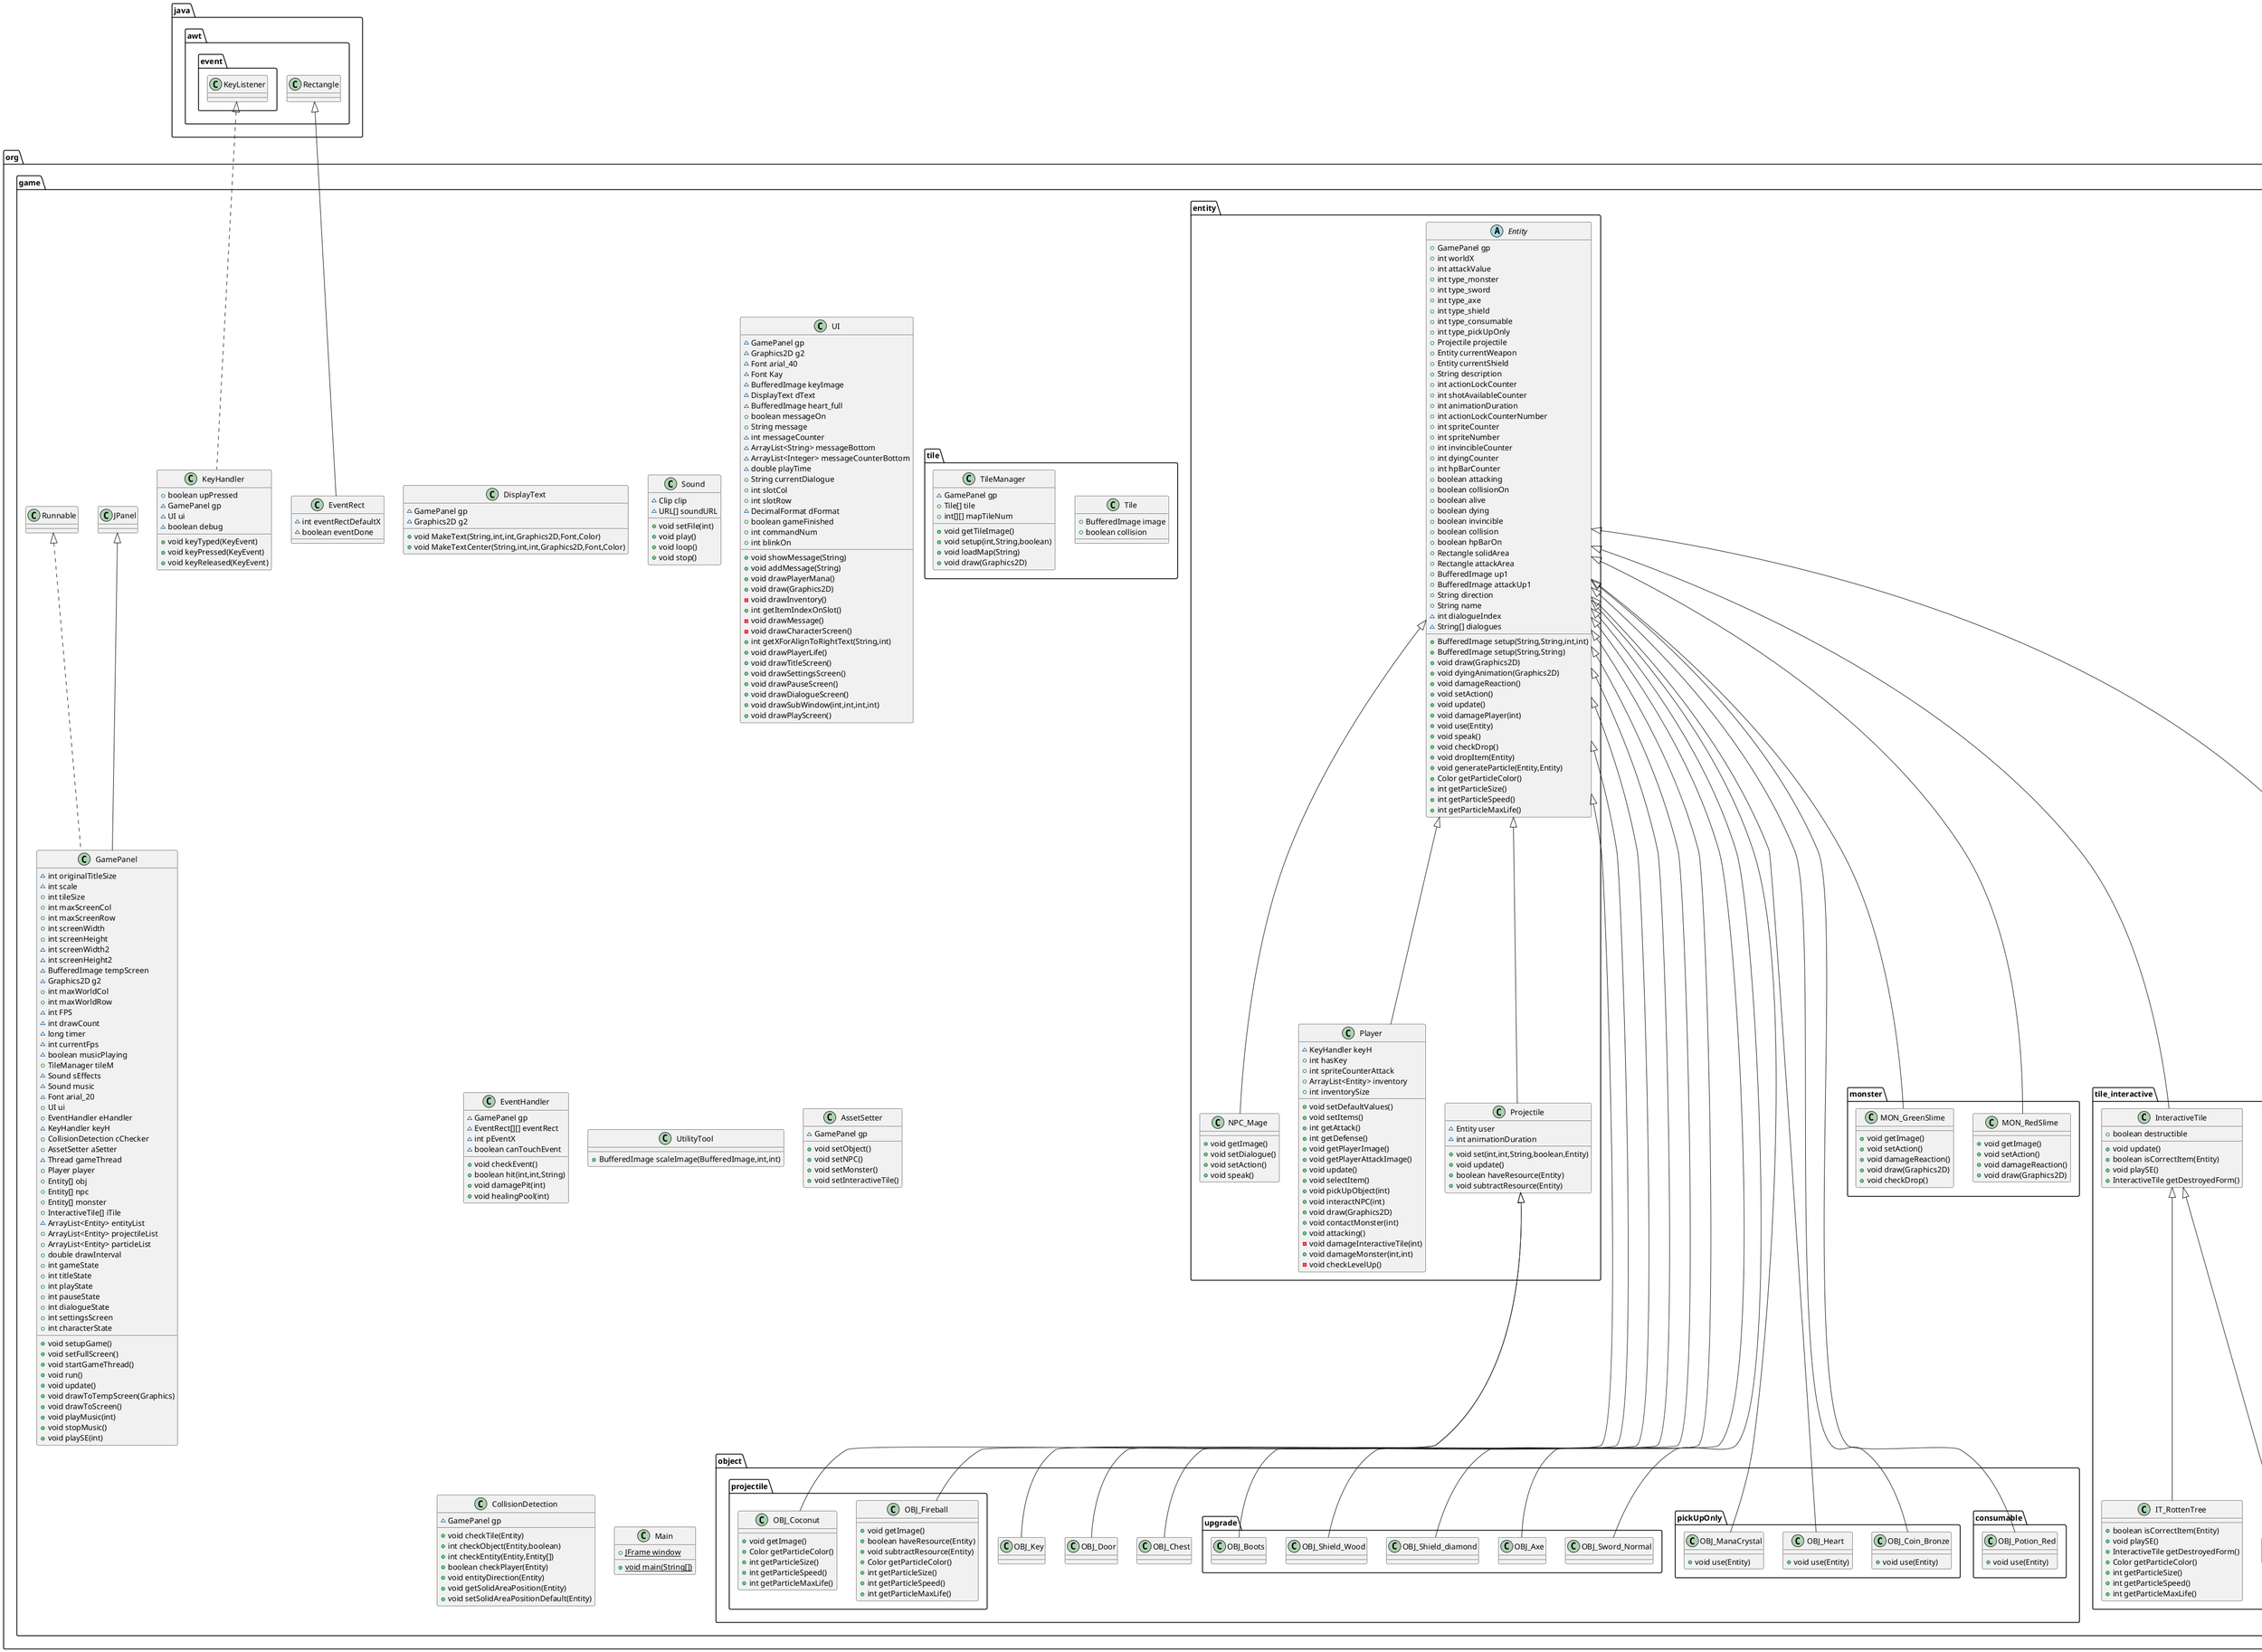 @startuml
class org.game.object.OBJ_Key {
}
abstract class org.game.entity.Entity {
+ GamePanel gp
+ int worldX
+ int attackValue
+ int type_monster
+ int type_sword
+ int type_axe
+ int type_shield
+ int type_consumable
+ int type_pickUpOnly
+ Projectile projectile
+ Entity currentWeapon
+ Entity currentShield
+ String description
+ int actionLockCounter
+ int shotAvailableCounter
+ int animationDuration
+ int actionLockCounterNumber
+ int spriteCounter
+ int spriteNumber
+ int invincibleCounter
+ int dyingCounter
+ int hpBarCounter
+ boolean attacking
+ boolean collisionOn
+ boolean alive
+ boolean dying
+ boolean invincible
+ boolean collision
+ boolean hpBarOn
+ Rectangle solidArea
+ Rectangle attackArea
+ BufferedImage up1
+ BufferedImage attackUp1
+ String direction
+ String name
~ int dialogueIndex
~ String[] dialogues
+ BufferedImage setup(String,String,int,int)
+ BufferedImage setup(String,String)
+ void draw(Graphics2D)
+ void dyingAnimation(Graphics2D)
+ void damageReaction()
+ void setAction()
+ void update()
+ void damagePlayer(int)
+ void use(Entity)
+ void speak()
+ void checkDrop()
+ void dropItem(Entity)
+ void generateParticle(Entity,Entity)
+ Color getParticleColor()
+ int getParticleSize()
+ int getParticleSpeed()
+ int getParticleMaxLife()
}
class org.game.DisplayText {
~ GamePanel gp
~ Graphics2D g2
+ void MakeText(String,int,int,Graphics2D,Font,Color)
+ void MakeTextCenter(String,int,int,Graphics2D,Font,Color)
}
class org.game.object.upgrade.OBJ_Boots {
}
class org.game.object.OBJ_Door {
}
class org.game.object.projectile.OBJ_Fireball {
+ void getImage()
+ boolean haveResource(Entity)
+ void subtractResource(Entity)
+ Color getParticleColor()
+ int getParticleSize()
+ int getParticleSpeed()
+ int getParticleMaxLife()
}
class org.game.tile.Tile {
+ BufferedImage image
+ boolean collision
}
class org.game.Sound {
~ Clip clip
~ URL[] soundURL
+ void setFile(int)
+ void play()
+ void loop()
+ void stop()
}
class org.game.UI {
~ GamePanel gp
~ Graphics2D g2
~ Font arial_40
~ Font Kay
~ BufferedImage keyImage
~ DisplayText dText
~ BufferedImage heart_full
+ boolean messageOn
+ String message
~ int messageCounter
~ ArrayList<String> messageBottom
~ ArrayList<Integer> messageCounterBottom
~ double playTime
+ String currentDialogue
+ int slotCol
+ int slotRow
~ DecimalFormat dFormat
+ boolean gameFinished
+ int commandNum
+ int blinkOn
+ void showMessage(String)
+ void addMessage(String)
+ void drawPlayerMana()
+ void draw(Graphics2D)
- void drawInventory()
+ int getItemIndexOnSlot()
- void drawMessage()
- void drawCharacterScreen()
+ int getXForAlignToRightText(String,int)
+ void drawPlayerLife()
+ void drawTitleScreen()
+ void drawSettingsScreen()
+ void drawPauseScreen()
+ void drawDialogueScreen()
+ void drawSubWindow(int,int,int,int)
+ void drawPlayScreen()
}
class org.game.EventHandler {
~ GamePanel gp
~ EventRect[][] eventRect
~ int pEventX
~ boolean canTouchEvent
+ void checkEvent()
+ boolean hit(int,int,String)
+ void damagePit(int)
+ void healingPool(int)
}
class org.game.monster.MON_RedSlime {
+ void getImage()
+ void setAction()
+ void damageReaction()
+ void draw(Graphics2D)
}
class org.game.object.upgrade.OBJ_Shield_Wood {
}
class org.game.object.OBJ_Chest {
}
class org.game.tile_interactive.IT_RottenTree {
+ boolean isCorrectItem(Entity)
+ void playSE()
+ InteractiveTile getDestroyedForm()
+ Color getParticleColor()
+ int getParticleSize()
+ int getParticleSpeed()
+ int getParticleMaxLife()
}
class org.game.object.upgrade.OBJ_Shield_diamond {
}
class org.game.UtilityTool {
+ BufferedImage scaleImage(BufferedImage,int,int)
}
class org.game.object.pickUpOnly.OBJ_ManaCrystal {
+ void use(Entity)
}
class org.game.entity.NPC_Mage {
+ void getImage()
+ void setDialogue()
+ void setAction()
+ void speak()
}
class org.game.object.upgrade.OBJ_Axe {
}
class org.game.tile_interactive.InteractiveTile {
+ boolean destructible
+ void update()
+ boolean isCorrectItem(Entity)
+ void playSE()
+ InteractiveTile getDestroyedForm()
}
class org.game.tile.TileManager {
~ GamePanel gp
+ Tile[] tile
+ int[][] mapTileNum
+ void getTileImage()
+ void setup(int,String,boolean)
+ void loadMap(String)
+ void draw(Graphics2D)
}
class org.game.object.consumable.OBJ_Potion_Red {
+ void use(Entity)
}
class org.game.object.projectile.OBJ_Coconut {
+ void getImage()
+ Color getParticleColor()
+ int getParticleSize()
+ int getParticleSpeed()
+ int getParticleMaxLife()
}
class org.game.AssetSetter {
~ GamePanel gp
+ void setObject()
+ void setNPC()
+ void setMonster()
+ void setInteractiveTile()
}
class org.game.tile_interactive.IT_Trunk {
}
class org.game.monster.MON_GreenSlime {
+ void getImage()
+ void setAction()
+ void damageReaction()
+ void draw(Graphics2D)
+ void checkDrop()
}
class org.game.EventRect {
~ int eventRectDefaultX
~ boolean eventDone
}
class org.game.entity.Player {
~ KeyHandler keyH
+ int hasKey
+ int spriteCounterAttack
+ ArrayList<Entity> inventory
+ int inventorySize
+ void setDefaultValues()
+ void setItems()
+ int getAttack()
+ int getDefense()
+ void getPlayerImage()
+ void getPlayerAttackImage()
+ void update()
+ void selectItem()
+ void pickUpObject(int)
+ void interactNPC(int)
+ void draw(Graphics2D)
+ void contactMonster(int)
+ void attacking()
- void damageInteractiveTile(int)
+ void damageMonster(int,int)
- void checkLevelUp()
}
class org.game.entity.Projectile {
~ Entity user
~ int animationDuration
+ void set(int,int,String,boolean,Entity)
+ void update()
+ boolean haveResource(Entity)
+ void subtractResource(Entity)
}
class org.game.KeyHandler {
+ boolean upPressed
~ GamePanel gp
~ UI ui
~ boolean debug
+ void keyTyped(KeyEvent)
+ void keyPressed(KeyEvent)
+ void keyReleased(KeyEvent)
}
class org.game.CollisionDetection {
~ GamePanel gp
+ void checkTile(Entity)
+ int checkObject(Entity,boolean)
+ int checkEntity(Entity,Entity[])
+ boolean checkPlayer(Entity)
+ void entityDirection(Entity)
+ void getSolidAreaPosition(Entity)
+ void setSolidAreaPositionDefault(Entity)
}
class org.game.GamePanel {
~ int originalTitleSize
~ int scale
+ int tileSize
+ int maxScreenCol
+ int maxScreenRow
+ int screenWidth
+ int screenHeight
~ int screenWidth2
~ int screenHeight2
~ BufferedImage tempScreen
~ Graphics2D g2
+ int maxWorldCol
+ int maxWorldRow
~ int FPS
~ int drawCount
~ long timer
~ int currentFps
~ boolean musicPlaying
+ TileManager tileM
~ Sound sEffects
~ Sound music
~ Font arial_20
+ UI ui
+ EventHandler eHandler
~ KeyHandler keyH
+ CollisionDetection cChecker
+ AssetSetter aSetter
~ Thread gameThread
+ Player player
+ Entity[] obj
+ Entity[] npc
+ Entity[] monster
+ InteractiveTile[] iTile
~ ArrayList<Entity> entityList
+ ArrayList<Entity> projectileList
+ ArrayList<Entity> particleList
+ double drawInterval
+ int gameState
+ int titleState
+ int playState
+ int pauseState
+ int dialogueState
+ int settingsScreen
+ int characterState
+ void setupGame()
+ void setFullScreen()
+ void startGameThread()
+ void run()
+ void update()
+ void drawToTempScreen(Graphics)
+ void drawToScreen()
+ void playMusic(int)
+ void stopMusic()
+ void playSE(int)
}
class org.game.object.pickUpOnly.OBJ_Heart {
+ void use(Entity)
}
class org.game.Main {
+ {static} JFrame window
+ {static} void main(String[])
}
class org.game.object.pickUpOnly.OBJ_Coin_Bronze {
+ void use(Entity)
}
class org.game.particle.Particle {
~ Entity generator
~ Color color
~ int size
~ int xd
~ int yd
+ void update()
+ void draw(Graphics2D)
}
class org.game.object.upgrade.OBJ_Sword_Normal {
}


org.game.entity.Entity <|-- org.game.object.OBJ_Key
org.game.entity.Entity <|-- org.game.object.upgrade.OBJ_Boots
org.game.entity.Entity <|-- org.game.object.OBJ_Door
org.game.entity.Projectile <|-- org.game.object.projectile.OBJ_Fireball
org.game.entity.Entity <|-- org.game.monster.MON_RedSlime
org.game.entity.Entity <|-- org.game.object.upgrade.OBJ_Shield_Wood
org.game.entity.Entity <|-- org.game.object.OBJ_Chest
org.game.tile_interactive.InteractiveTile <|-- org.game.tile_interactive.IT_RottenTree
org.game.entity.Entity <|-- org.game.object.upgrade.OBJ_Shield_diamond
org.game.entity.Entity <|-- org.game.object.pickUpOnly.OBJ_ManaCrystal
org.game.entity.Entity <|-- org.game.entity.NPC_Mage
org.game.entity.Entity <|-- org.game.object.upgrade.OBJ_Axe
org.game.entity.Entity <|-- org.game.tile_interactive.InteractiveTile
org.game.entity.Entity <|-- org.game.object.consumable.OBJ_Potion_Red
org.game.entity.Projectile <|-- org.game.object.projectile.OBJ_Coconut
org.game.tile_interactive.InteractiveTile <|-- org.game.tile_interactive.IT_Trunk
org.game.entity.Entity <|-- org.game.monster.MON_GreenSlime
java.awt.Rectangle <|-- org.game.EventRect
org.game.entity.Entity <|-- org.game.entity.Player
org.game.entity.Entity <|-- org.game.entity.Projectile
java.awt.event.KeyListener <|.. org.game.KeyHandler
org.game.Runnable <|.. org.game.GamePanel
org.game.JPanel <|-- org.game.GamePanel
org.game.entity.Entity <|-- org.game.object.pickUpOnly.OBJ_Heart
org.game.entity.Entity <|-- org.game.object.pickUpOnly.OBJ_Coin_Bronze
org.game.entity.Entity <|-- org.game.particle.Particle
org.game.entity.Entity <|-- org.game.object.upgrade.OBJ_Sword_Normal
@enduml